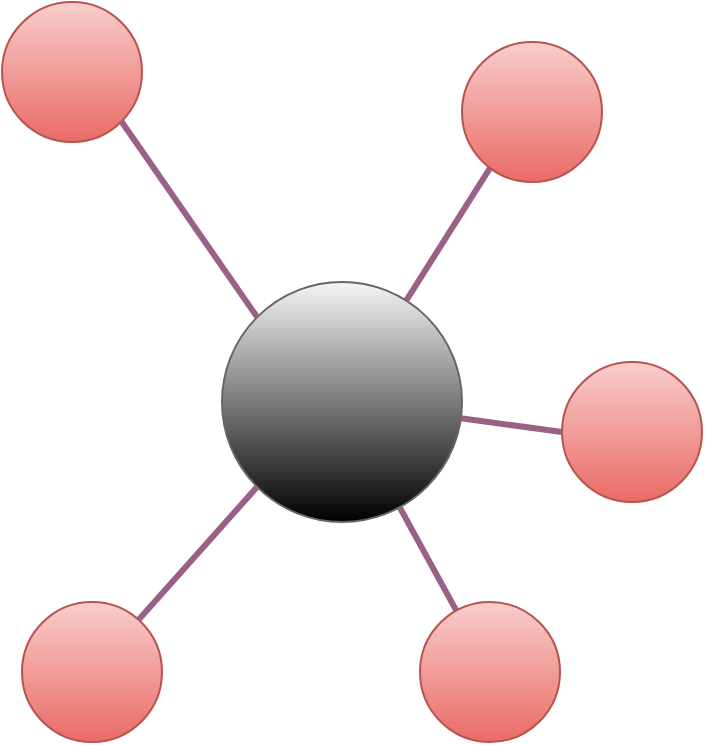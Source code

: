 <mxfile version="12.9.14" type="device"><diagram id="x1qDCDBbRzxBAL2sBOWE" name="Page-1"><mxGraphModel dx="1038" dy="555" grid="1" gridSize="10" guides="1" tooltips="1" connect="1" arrows="1" fold="1" page="1" pageScale="1" pageWidth="827" pageHeight="1169" math="0" shadow="0"><root><mxCell id="0"/><mxCell id="1" parent="0"/><mxCell id="AZ0gRf3F-L-KfT_4pNV5-1" value="" style="ellipse;whiteSpace=wrap;html=1;aspect=fixed;fillColor=#f5f5f5;strokeColor=#666666;gradientColor=#000000;" vertex="1" parent="1"><mxGeometry x="280" y="230" width="120" height="120" as="geometry"/></mxCell><mxCell id="AZ0gRf3F-L-KfT_4pNV5-2" value="" style="ellipse;whiteSpace=wrap;html=1;aspect=fixed;fillColor=#f8cecc;strokeColor=#b85450;gradientColor=#ea6b66;" vertex="1" parent="1"><mxGeometry x="450" y="270" width="70" height="70" as="geometry"/></mxCell><mxCell id="AZ0gRf3F-L-KfT_4pNV5-3" value="" style="ellipse;whiteSpace=wrap;html=1;aspect=fixed;fillColor=#f8cecc;strokeColor=#b85450;gradientColor=#ea6b66;" vertex="1" parent="1"><mxGeometry x="379" y="390" width="70" height="70" as="geometry"/></mxCell><mxCell id="AZ0gRf3F-L-KfT_4pNV5-4" value="" style="ellipse;whiteSpace=wrap;html=1;aspect=fixed;fillColor=#f8cecc;strokeColor=#b85450;gradientColor=#ea6b66;" vertex="1" parent="1"><mxGeometry x="180" y="390" width="70" height="70" as="geometry"/></mxCell><mxCell id="AZ0gRf3F-L-KfT_4pNV5-5" value="" style="ellipse;whiteSpace=wrap;html=1;aspect=fixed;fillColor=#f8cecc;strokeColor=#b85450;gradientColor=#ea6b66;" vertex="1" parent="1"><mxGeometry x="170" y="90" width="70" height="70" as="geometry"/></mxCell><mxCell id="AZ0gRf3F-L-KfT_4pNV5-7" value="" style="endArrow=none;html=1;entryX=1;entryY=1;entryDx=0;entryDy=0;exitX=0;exitY=0;exitDx=0;exitDy=0;strokeWidth=3;fillColor=#e6d0de;strokeColor=#996185;gradientColor=#d5739d;" edge="1" parent="1" source="AZ0gRf3F-L-KfT_4pNV5-1" target="AZ0gRf3F-L-KfT_4pNV5-5"><mxGeometry width="50" height="50" relative="1" as="geometry"><mxPoint x="190" y="250" as="sourcePoint"/><mxPoint x="240" y="200" as="targetPoint"/></mxGeometry></mxCell><mxCell id="AZ0gRf3F-L-KfT_4pNV5-8" value="" style="endArrow=none;html=1;entryX=0.229;entryY=0.854;entryDx=0;entryDy=0;entryPerimeter=0;strokeWidth=3;fillColor=#e6d0de;strokeColor=#996185;gradientColor=#d5739d;" edge="1" parent="1" source="AZ0gRf3F-L-KfT_4pNV5-1" target="AZ0gRf3F-L-KfT_4pNV5-6"><mxGeometry width="50" height="50" relative="1" as="geometry"><mxPoint x="330" y="240" as="sourcePoint"/><mxPoint x="380" y="190" as="targetPoint"/></mxGeometry></mxCell><mxCell id="AZ0gRf3F-L-KfT_4pNV5-6" value="" style="ellipse;whiteSpace=wrap;html=1;aspect=fixed;fillColor=#f8cecc;strokeColor=#b85450;gradientColor=#ea6b66;" vertex="1" parent="1"><mxGeometry x="400" y="110" width="70" height="70" as="geometry"/></mxCell><mxCell id="AZ0gRf3F-L-KfT_4pNV5-9" value="" style="endArrow=none;html=1;entryX=0;entryY=0.5;entryDx=0;entryDy=0;strokeWidth=3;fillColor=#e6d0de;strokeColor=#996185;gradientColor=#d5739d;" edge="1" parent="1" source="AZ0gRf3F-L-KfT_4pNV5-1" target="AZ0gRf3F-L-KfT_4pNV5-2"><mxGeometry width="50" height="50" relative="1" as="geometry"><mxPoint x="420" y="390" as="sourcePoint"/><mxPoint x="470" y="340" as="targetPoint"/></mxGeometry></mxCell><mxCell id="AZ0gRf3F-L-KfT_4pNV5-10" value="" style="endArrow=none;html=1;entryX=0;entryY=1;entryDx=0;entryDy=0;strokeWidth=3;fillColor=#e6d0de;strokeColor=#996185;gradientColor=#d5739d;" edge="1" parent="1" source="AZ0gRf3F-L-KfT_4pNV5-4" target="AZ0gRf3F-L-KfT_4pNV5-1"><mxGeometry width="50" height="50" relative="1" as="geometry"><mxPoint x="180" y="350" as="sourcePoint"/><mxPoint x="230" y="300" as="targetPoint"/></mxGeometry></mxCell><mxCell id="AZ0gRf3F-L-KfT_4pNV5-11" value="" style="endArrow=none;html=1;strokeWidth=3;fillColor=#e6d0de;strokeColor=#996185;gradientColor=#d5739d;" edge="1" parent="1" source="AZ0gRf3F-L-KfT_4pNV5-3" target="AZ0gRf3F-L-KfT_4pNV5-1"><mxGeometry width="50" height="50" relative="1" as="geometry"><mxPoint x="290" y="470" as="sourcePoint"/><mxPoint x="340" y="420" as="targetPoint"/></mxGeometry></mxCell></root></mxGraphModel></diagram></mxfile>